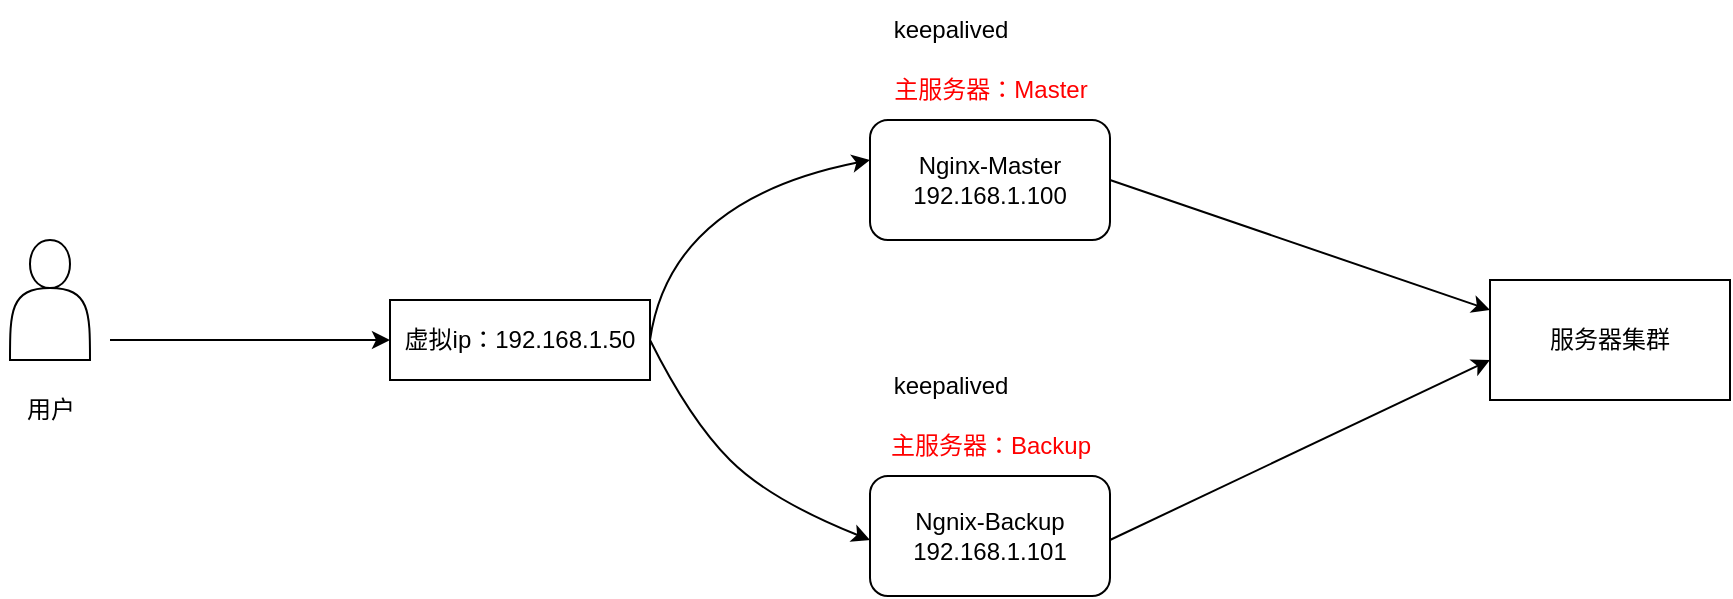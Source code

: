 <mxfile>
    <diagram id="BzJwDin9srZbQ2eD9_Ig" name="第 1 页">
        <mxGraphModel dx="1726" dy="919" grid="1" gridSize="10" guides="1" tooltips="1" connect="1" arrows="1" fold="1" page="1" pageScale="1" pageWidth="1654" pageHeight="2336" math="0" shadow="0">
            <root>
                <mxCell id="0"/>
                <mxCell id="1" parent="0"/>
                <mxCell id="8" value="" style="shape=actor;whiteSpace=wrap;html=1;" vertex="1" parent="1">
                    <mxGeometry x="80" y="350" width="40" height="60" as="geometry"/>
                </mxCell>
                <mxCell id="9" value="用户" style="text;html=1;align=center;verticalAlign=middle;resizable=0;points=[];autosize=1;strokeColor=none;fillColor=none;" vertex="1" parent="1">
                    <mxGeometry x="75" y="420" width="50" height="30" as="geometry"/>
                </mxCell>
                <mxCell id="10" value="Nginx-Master&lt;div&gt;192.168.1.100&lt;/div&gt;" style="rounded=1;whiteSpace=wrap;html=1;movable=0;resizable=0;rotatable=0;deletable=0;editable=0;locked=1;connectable=0;" vertex="1" parent="1">
                    <mxGeometry x="510" y="290" width="120" height="60" as="geometry"/>
                </mxCell>
                <mxCell id="11" value="Ngnix-Backup&lt;div&gt;192.168.1.101&lt;/div&gt;" style="rounded=1;whiteSpace=wrap;html=1;movable=0;resizable=0;rotatable=0;deletable=0;editable=0;locked=1;connectable=0;" vertex="1" parent="1">
                    <mxGeometry x="510" y="468" width="120" height="60" as="geometry"/>
                </mxCell>
                <mxCell id="14" value="主服务器：Master" style="text;html=1;align=center;verticalAlign=middle;resizable=0;points=[];autosize=1;strokeColor=none;fillColor=none;fontColor=#FF0000;movable=0;rotatable=0;deletable=0;editable=0;locked=1;connectable=0;" vertex="1" parent="1">
                    <mxGeometry x="510" y="260" width="120" height="30" as="geometry"/>
                </mxCell>
                <mxCell id="15" value="keepalived" style="text;html=1;align=center;verticalAlign=middle;resizable=0;points=[];autosize=1;strokeColor=none;fillColor=none;movable=0;rotatable=0;deletable=0;editable=0;locked=1;connectable=0;" vertex="1" parent="1">
                    <mxGeometry x="510" y="230" width="80" height="30" as="geometry"/>
                </mxCell>
                <mxCell id="16" value="keepalived" style="text;html=1;align=center;verticalAlign=middle;resizable=0;points=[];autosize=1;strokeColor=none;fillColor=none;movable=0;rotatable=0;deletable=0;editable=0;locked=1;connectable=0;" vertex="1" parent="1">
                    <mxGeometry x="510" y="408" width="80" height="30" as="geometry"/>
                </mxCell>
                <mxCell id="17" value="主服务器：Backup" style="text;html=1;align=center;verticalAlign=middle;resizable=0;points=[];autosize=1;strokeColor=none;fillColor=none;fontColor=#FF0000;movable=0;rotatable=0;deletable=0;editable=0;locked=1;connectable=0;" vertex="1" parent="1">
                    <mxGeometry x="510" y="438" width="120" height="30" as="geometry"/>
                </mxCell>
                <mxCell id="18" value="虚拟ip：192.168.1.50" style="rounded=0;whiteSpace=wrap;html=1;" vertex="1" parent="1">
                    <mxGeometry x="270" y="380" width="130" height="40" as="geometry"/>
                </mxCell>
                <mxCell id="19" value="" style="curved=1;endArrow=classic;html=1;exitX=1;exitY=0.5;exitDx=0;exitDy=0;" edge="1" parent="1" source="18">
                    <mxGeometry width="50" height="50" relative="1" as="geometry">
                        <mxPoint x="850" y="500" as="sourcePoint"/>
                        <mxPoint x="510" y="310" as="targetPoint"/>
                        <Array as="points">
                            <mxPoint x="410" y="330"/>
                        </Array>
                    </mxGeometry>
                </mxCell>
                <mxCell id="20" value="" style="curved=1;endArrow=classic;html=1;" edge="1" parent="1">
                    <mxGeometry width="50" height="50" relative="1" as="geometry">
                        <mxPoint x="400" y="400" as="sourcePoint"/>
                        <mxPoint x="510" y="500" as="targetPoint"/>
                        <Array as="points">
                            <mxPoint x="420" y="440"/>
                            <mxPoint x="460" y="480"/>
                        </Array>
                    </mxGeometry>
                </mxCell>
                <mxCell id="21" value="" style="endArrow=classic;html=1;entryX=0;entryY=0.5;entryDx=0;entryDy=0;" edge="1" parent="1" target="18">
                    <mxGeometry width="50" height="50" relative="1" as="geometry">
                        <mxPoint x="130" y="400" as="sourcePoint"/>
                        <mxPoint x="260" y="440" as="targetPoint"/>
                    </mxGeometry>
                </mxCell>
                <mxCell id="22" value="服务器集群" style="rounded=0;whiteSpace=wrap;html=1;" vertex="1" parent="1">
                    <mxGeometry x="820" y="370" width="120" height="60" as="geometry"/>
                </mxCell>
                <mxCell id="23" value="" style="endArrow=classic;html=1;entryX=0;entryY=0.25;entryDx=0;entryDy=0;" edge="1" parent="1" target="22">
                    <mxGeometry width="50" height="50" relative="1" as="geometry">
                        <mxPoint x="630" y="320" as="sourcePoint"/>
                        <mxPoint x="680" y="270" as="targetPoint"/>
                    </mxGeometry>
                </mxCell>
                <mxCell id="24" value="" style="endArrow=classic;html=1;" edge="1" parent="1">
                    <mxGeometry width="50" height="50" relative="1" as="geometry">
                        <mxPoint x="630" y="500" as="sourcePoint"/>
                        <mxPoint x="820" y="410" as="targetPoint"/>
                    </mxGeometry>
                </mxCell>
            </root>
        </mxGraphModel>
    </diagram>
</mxfile>